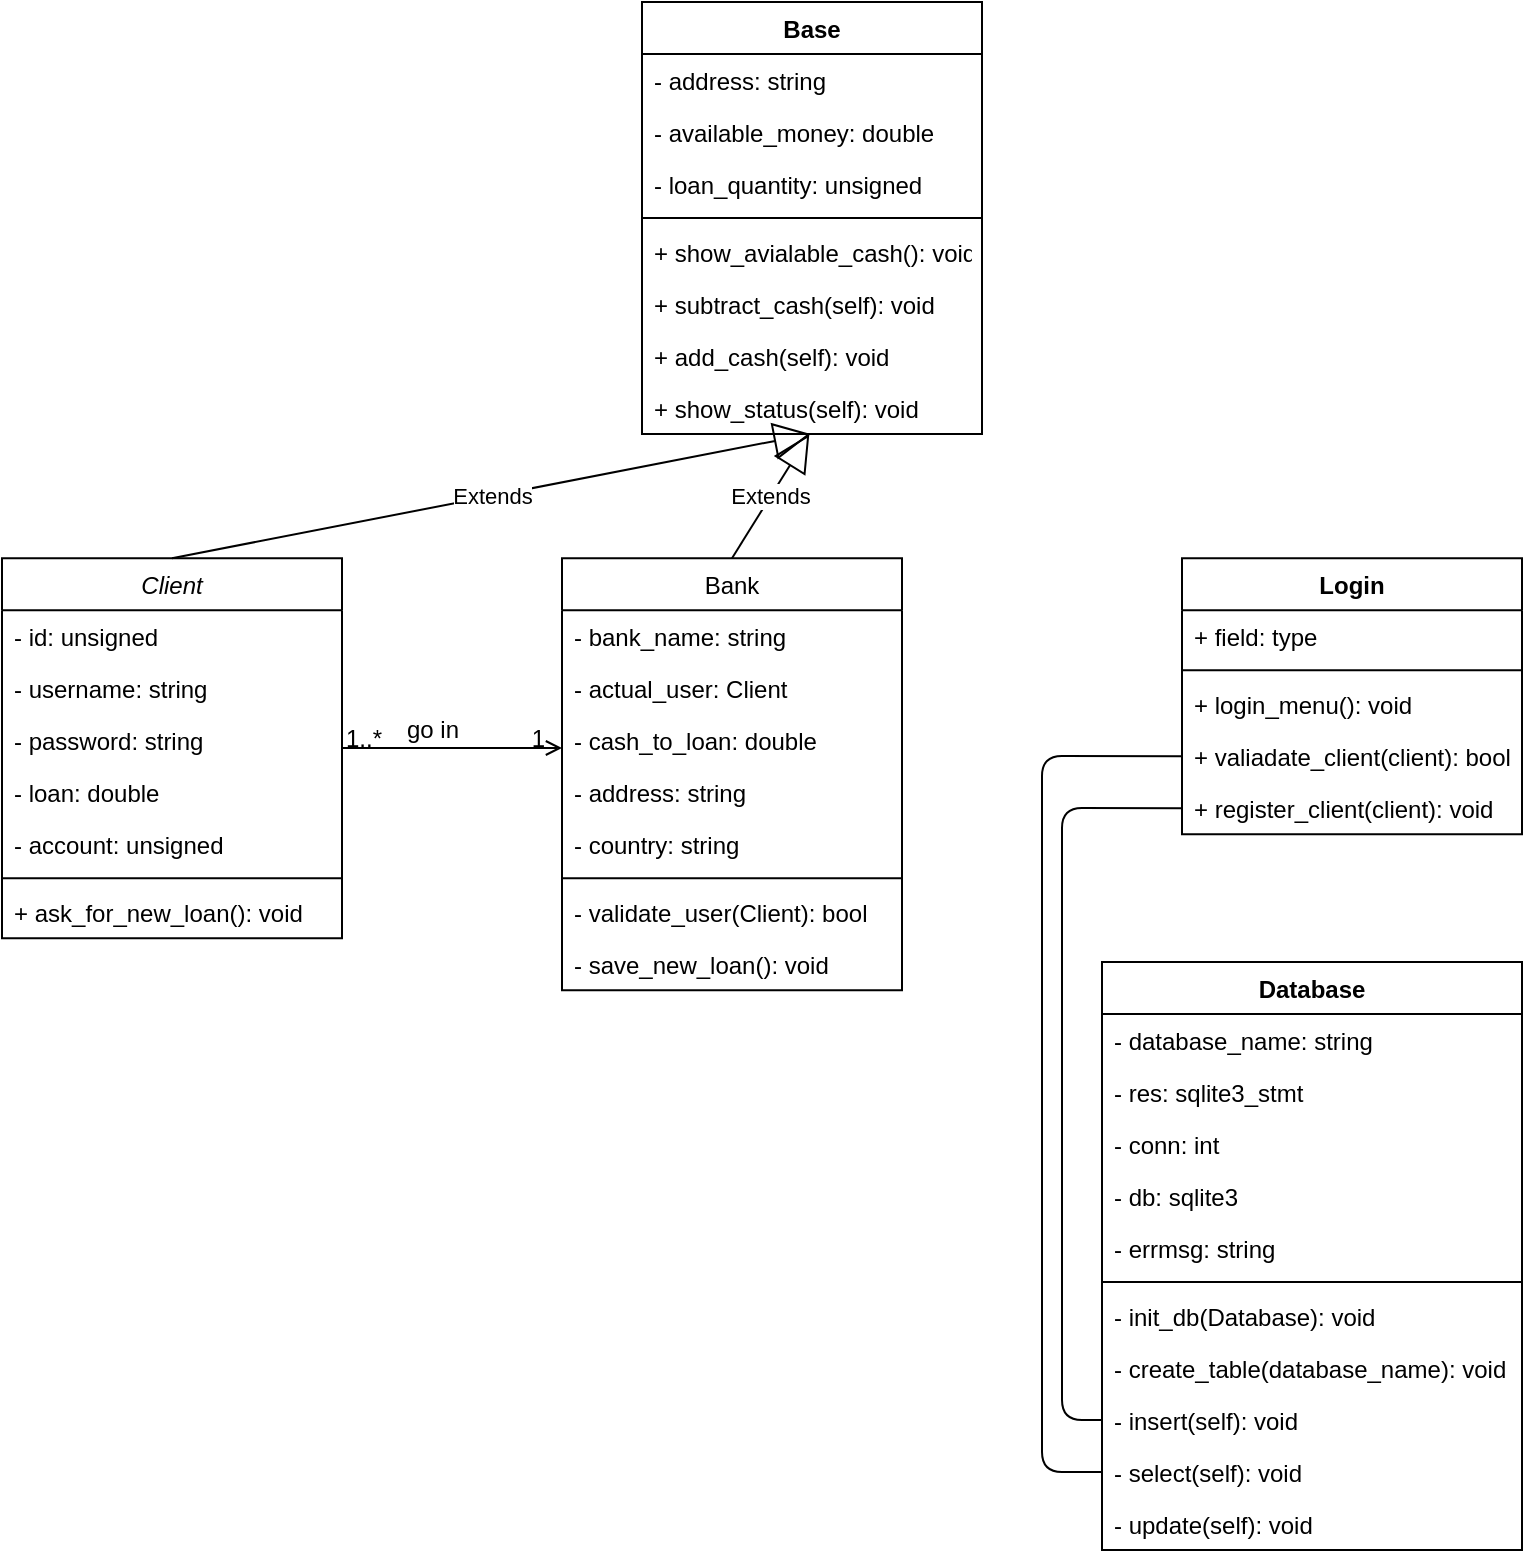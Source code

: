 <mxfile>
    <diagram id="C5RBs43oDa-KdzZeNtuy" name="UML">
        <mxGraphModel dx="798" dy="465" grid="1" gridSize="10" guides="1" tooltips="1" connect="1" arrows="1" fold="1" page="1" pageScale="1" pageWidth="827" pageHeight="1169" math="0" shadow="0">
            <root>
                <mxCell id="WIyWlLk6GJQsqaUBKTNV-0"/>
                <mxCell id="WIyWlLk6GJQsqaUBKTNV-1" parent="WIyWlLk6GJQsqaUBKTNV-0"/>
                <mxCell id="zkfFHV4jXpPFQw0GAbJ--0" value="Client" style="swimlane;fontStyle=2;align=center;verticalAlign=top;childLayout=stackLayout;horizontal=1;startSize=26;horizontalStack=0;resizeParent=1;resizeLast=0;collapsible=1;marginBottom=0;rounded=0;shadow=0;strokeWidth=1;" parent="WIyWlLk6GJQsqaUBKTNV-1" vertex="1">
                    <mxGeometry x="40" y="318.1" width="170" height="190" as="geometry">
                        <mxRectangle x="230" y="140" width="160" height="26" as="alternateBounds"/>
                    </mxGeometry>
                </mxCell>
                <mxCell id="d9v_KxIG_IaCyALXlLn7-18" value="- id: unsigned" style="text;align=left;verticalAlign=top;spacingLeft=4;spacingRight=4;overflow=hidden;rotatable=0;points=[[0,0.5],[1,0.5]];portConstraint=eastwest;" parent="zkfFHV4jXpPFQw0GAbJ--0" vertex="1">
                    <mxGeometry y="26" width="170" height="26" as="geometry"/>
                </mxCell>
                <mxCell id="zkfFHV4jXpPFQw0GAbJ--1" value="- username: string" style="text;align=left;verticalAlign=top;spacingLeft=4;spacingRight=4;overflow=hidden;rotatable=0;points=[[0,0.5],[1,0.5]];portConstraint=eastwest;" parent="zkfFHV4jXpPFQw0GAbJ--0" vertex="1">
                    <mxGeometry y="52" width="170" height="26" as="geometry"/>
                </mxCell>
                <mxCell id="zkfFHV4jXpPFQw0GAbJ--2" value="- password: string" style="text;align=left;verticalAlign=top;spacingLeft=4;spacingRight=4;overflow=hidden;rotatable=0;points=[[0,0.5],[1,0.5]];portConstraint=eastwest;rounded=0;shadow=0;html=0;" parent="zkfFHV4jXpPFQw0GAbJ--0" vertex="1">
                    <mxGeometry y="78" width="170" height="26" as="geometry"/>
                </mxCell>
                <mxCell id="d9v_KxIG_IaCyALXlLn7-2" value="- loan: double" style="text;align=left;verticalAlign=top;spacingLeft=4;spacingRight=4;overflow=hidden;rotatable=0;points=[[0,0.5],[1,0.5]];portConstraint=eastwest;rounded=0;shadow=0;html=0;" parent="zkfFHV4jXpPFQw0GAbJ--0" vertex="1">
                    <mxGeometry y="104" width="170" height="26" as="geometry"/>
                </mxCell>
                <mxCell id="zkfFHV4jXpPFQw0GAbJ--3" value="- account: unsigned" style="text;align=left;verticalAlign=top;spacingLeft=4;spacingRight=4;overflow=hidden;rotatable=0;points=[[0,0.5],[1,0.5]];portConstraint=eastwest;rounded=0;shadow=0;html=0;" parent="zkfFHV4jXpPFQw0GAbJ--0" vertex="1">
                    <mxGeometry y="130" width="170" height="26" as="geometry"/>
                </mxCell>
                <mxCell id="zkfFHV4jXpPFQw0GAbJ--4" value="" style="line;html=1;strokeWidth=1;align=left;verticalAlign=middle;spacingTop=-1;spacingLeft=3;spacingRight=3;rotatable=0;labelPosition=right;points=[];portConstraint=eastwest;" parent="zkfFHV4jXpPFQw0GAbJ--0" vertex="1">
                    <mxGeometry y="156" width="170" height="8" as="geometry"/>
                </mxCell>
                <mxCell id="d9v_KxIG_IaCyALXlLn7-6" value="+ ask_for_new_loan(): void" style="text;align=left;verticalAlign=top;spacingLeft=4;spacingRight=4;overflow=hidden;rotatable=0;points=[[0,0.5],[1,0.5]];portConstraint=eastwest;" parent="zkfFHV4jXpPFQw0GAbJ--0" vertex="1">
                    <mxGeometry y="164" width="170" height="26" as="geometry"/>
                </mxCell>
                <mxCell id="zkfFHV4jXpPFQw0GAbJ--17" value="Bank" style="swimlane;fontStyle=0;align=center;verticalAlign=top;childLayout=stackLayout;horizontal=1;startSize=26;horizontalStack=0;resizeParent=1;resizeLast=0;collapsible=1;marginBottom=0;rounded=0;shadow=0;strokeWidth=1;" parent="WIyWlLk6GJQsqaUBKTNV-1" vertex="1">
                    <mxGeometry x="320" y="318.1" width="170" height="216" as="geometry">
                        <mxRectangle x="550" y="140" width="160" height="26" as="alternateBounds"/>
                    </mxGeometry>
                </mxCell>
                <mxCell id="zkfFHV4jXpPFQw0GAbJ--18" value="- bank_name: string" style="text;align=left;verticalAlign=top;spacingLeft=4;spacingRight=4;overflow=hidden;rotatable=0;points=[[0,0.5],[1,0.5]];portConstraint=eastwest;" parent="zkfFHV4jXpPFQw0GAbJ--17" vertex="1">
                    <mxGeometry y="26" width="170" height="26" as="geometry"/>
                </mxCell>
                <mxCell id="zkfFHV4jXpPFQw0GAbJ--19" value="- actual_user: Client" style="text;align=left;verticalAlign=top;spacingLeft=4;spacingRight=4;overflow=hidden;rotatable=0;points=[[0,0.5],[1,0.5]];portConstraint=eastwest;rounded=0;shadow=0;html=0;" parent="zkfFHV4jXpPFQw0GAbJ--17" vertex="1">
                    <mxGeometry y="52" width="170" height="26" as="geometry"/>
                </mxCell>
                <mxCell id="zkfFHV4jXpPFQw0GAbJ--20" value="- cash_to_loan: double" style="text;align=left;verticalAlign=top;spacingLeft=4;spacingRight=4;overflow=hidden;rotatable=0;points=[[0,0.5],[1,0.5]];portConstraint=eastwest;rounded=0;shadow=0;html=0;" parent="zkfFHV4jXpPFQw0GAbJ--17" vertex="1">
                    <mxGeometry y="78" width="170" height="26" as="geometry"/>
                </mxCell>
                <mxCell id="zkfFHV4jXpPFQw0GAbJ--21" value="- address: string" style="text;align=left;verticalAlign=top;spacingLeft=4;spacingRight=4;overflow=hidden;rotatable=0;points=[[0,0.5],[1,0.5]];portConstraint=eastwest;rounded=0;shadow=0;html=0;" parent="zkfFHV4jXpPFQw0GAbJ--17" vertex="1">
                    <mxGeometry y="104" width="170" height="26" as="geometry"/>
                </mxCell>
                <mxCell id="zkfFHV4jXpPFQw0GAbJ--22" value="- country: string" style="text;align=left;verticalAlign=top;spacingLeft=4;spacingRight=4;overflow=hidden;rotatable=0;points=[[0,0.5],[1,0.5]];portConstraint=eastwest;rounded=0;shadow=0;html=0;" parent="zkfFHV4jXpPFQw0GAbJ--17" vertex="1">
                    <mxGeometry y="130" width="170" height="26" as="geometry"/>
                </mxCell>
                <mxCell id="zkfFHV4jXpPFQw0GAbJ--23" value="" style="line;html=1;strokeWidth=1;align=left;verticalAlign=middle;spacingTop=-1;spacingLeft=3;spacingRight=3;rotatable=0;labelPosition=right;points=[];portConstraint=eastwest;" parent="zkfFHV4jXpPFQw0GAbJ--17" vertex="1">
                    <mxGeometry y="156" width="170" height="8" as="geometry"/>
                </mxCell>
                <mxCell id="zkfFHV4jXpPFQw0GAbJ--24" value="- validate_user(Client): bool" style="text;align=left;verticalAlign=top;spacingLeft=4;spacingRight=4;overflow=hidden;rotatable=0;points=[[0,0.5],[1,0.5]];portConstraint=eastwest;" parent="zkfFHV4jXpPFQw0GAbJ--17" vertex="1">
                    <mxGeometry y="164" width="170" height="26" as="geometry"/>
                </mxCell>
                <mxCell id="d9v_KxIG_IaCyALXlLn7-3" value="- save_new_loan(): void" style="text;align=left;verticalAlign=top;spacingLeft=4;spacingRight=4;overflow=hidden;rotatable=0;points=[[0,0.5],[1,0.5]];portConstraint=eastwest;" parent="zkfFHV4jXpPFQw0GAbJ--17" vertex="1">
                    <mxGeometry y="190" width="170" height="26" as="geometry"/>
                </mxCell>
                <mxCell id="zkfFHV4jXpPFQw0GAbJ--26" value="" style="endArrow=open;shadow=0;strokeWidth=1;rounded=0;endFill=1;edgeStyle=elbowEdgeStyle;elbow=vertical;" parent="WIyWlLk6GJQsqaUBKTNV-1" source="zkfFHV4jXpPFQw0GAbJ--0" target="zkfFHV4jXpPFQw0GAbJ--17" edge="1">
                    <mxGeometry x="0.5" y="41" relative="1" as="geometry">
                        <mxPoint x="370" y="390.1" as="sourcePoint"/>
                        <mxPoint x="530" y="390.1" as="targetPoint"/>
                        <mxPoint x="-40" y="32" as="offset"/>
                    </mxGeometry>
                </mxCell>
                <mxCell id="zkfFHV4jXpPFQw0GAbJ--27" value="1..*" style="resizable=0;align=left;verticalAlign=bottom;labelBackgroundColor=none;fontSize=12;" parent="zkfFHV4jXpPFQw0GAbJ--26" connectable="0" vertex="1">
                    <mxGeometry x="-1" relative="1" as="geometry">
                        <mxPoint y="4" as="offset"/>
                    </mxGeometry>
                </mxCell>
                <mxCell id="zkfFHV4jXpPFQw0GAbJ--28" value="1" style="resizable=0;align=right;verticalAlign=bottom;labelBackgroundColor=none;fontSize=12;" parent="zkfFHV4jXpPFQw0GAbJ--26" connectable="0" vertex="1">
                    <mxGeometry x="1" relative="1" as="geometry">
                        <mxPoint x="-7" y="4" as="offset"/>
                    </mxGeometry>
                </mxCell>
                <mxCell id="zkfFHV4jXpPFQw0GAbJ--29" value="go in" style="text;html=1;resizable=0;points=[];;align=center;verticalAlign=middle;labelBackgroundColor=none;rounded=0;shadow=0;strokeWidth=1;fontSize=12;" parent="zkfFHV4jXpPFQw0GAbJ--26" vertex="1" connectable="0">
                    <mxGeometry x="0.5" y="49" relative="1" as="geometry">
                        <mxPoint x="-38" y="40" as="offset"/>
                    </mxGeometry>
                </mxCell>
                <mxCell id="d9v_KxIG_IaCyALXlLn7-7" value="Base" style="swimlane;fontStyle=1;align=center;verticalAlign=top;childLayout=stackLayout;horizontal=1;startSize=26;horizontalStack=0;resizeParent=1;resizeParentMax=0;resizeLast=0;collapsible=1;marginBottom=0;" parent="WIyWlLk6GJQsqaUBKTNV-1" vertex="1">
                    <mxGeometry x="360" y="40" width="170" height="216" as="geometry"/>
                </mxCell>
                <mxCell id="d9v_KxIG_IaCyALXlLn7-8" value="- address: string" style="text;strokeColor=none;fillColor=none;align=left;verticalAlign=top;spacingLeft=4;spacingRight=4;overflow=hidden;rotatable=0;points=[[0,0.5],[1,0.5]];portConstraint=eastwest;" parent="d9v_KxIG_IaCyALXlLn7-7" vertex="1">
                    <mxGeometry y="26" width="170" height="26" as="geometry"/>
                </mxCell>
                <mxCell id="d9v_KxIG_IaCyALXlLn7-11" value="- available_money: double" style="text;strokeColor=none;fillColor=none;align=left;verticalAlign=top;spacingLeft=4;spacingRight=4;overflow=hidden;rotatable=0;points=[[0,0.5],[1,0.5]];portConstraint=eastwest;" parent="d9v_KxIG_IaCyALXlLn7-7" vertex="1">
                    <mxGeometry y="52" width="170" height="26" as="geometry"/>
                </mxCell>
                <mxCell id="0" value="- loan_quantity: unsigned" style="text;strokeColor=none;fillColor=none;align=left;verticalAlign=top;spacingLeft=4;spacingRight=4;overflow=hidden;rotatable=0;points=[[0,0.5],[1,0.5]];portConstraint=eastwest;" parent="d9v_KxIG_IaCyALXlLn7-7" vertex="1">
                    <mxGeometry y="78" width="170" height="26" as="geometry"/>
                </mxCell>
                <mxCell id="d9v_KxIG_IaCyALXlLn7-9" value="" style="line;strokeWidth=1;fillColor=none;align=left;verticalAlign=middle;spacingTop=-1;spacingLeft=3;spacingRight=3;rotatable=0;labelPosition=right;points=[];portConstraint=eastwest;" parent="d9v_KxIG_IaCyALXlLn7-7" vertex="1">
                    <mxGeometry y="104" width="170" height="8" as="geometry"/>
                </mxCell>
                <mxCell id="d9v_KxIG_IaCyALXlLn7-10" value="+ show_avialable_cash(): void" style="text;strokeColor=none;fillColor=none;align=left;verticalAlign=top;spacingLeft=4;spacingRight=4;overflow=hidden;rotatable=0;points=[[0,0.5],[1,0.5]];portConstraint=eastwest;" parent="d9v_KxIG_IaCyALXlLn7-7" vertex="1">
                    <mxGeometry y="112" width="170" height="26" as="geometry"/>
                </mxCell>
                <mxCell id="1" value="+ subtract_cash(self): void" style="text;strokeColor=none;fillColor=none;align=left;verticalAlign=top;spacingLeft=4;spacingRight=4;overflow=hidden;rotatable=0;points=[[0,0.5],[1,0.5]];portConstraint=eastwest;" parent="d9v_KxIG_IaCyALXlLn7-7" vertex="1">
                    <mxGeometry y="138" width="170" height="26" as="geometry"/>
                </mxCell>
                <mxCell id="2" value="+ add_cash(self): void" style="text;strokeColor=none;fillColor=none;align=left;verticalAlign=top;spacingLeft=4;spacingRight=4;overflow=hidden;rotatable=0;points=[[0,0.5],[1,0.5]];portConstraint=eastwest;" parent="d9v_KxIG_IaCyALXlLn7-7" vertex="1">
                    <mxGeometry y="164" width="170" height="26" as="geometry"/>
                </mxCell>
                <mxCell id="3" value="+ show_status(self): void" style="text;strokeColor=none;fillColor=none;align=left;verticalAlign=top;spacingLeft=4;spacingRight=4;overflow=hidden;rotatable=0;points=[[0,0.5],[1,0.5]];portConstraint=eastwest;" parent="d9v_KxIG_IaCyALXlLn7-7" vertex="1">
                    <mxGeometry y="190" width="170" height="26" as="geometry"/>
                </mxCell>
                <mxCell id="d9v_KxIG_IaCyALXlLn7-14" value="Extends" style="endArrow=block;endSize=16;endFill=0;html=1;entryX=0.502;entryY=0.996;entryDx=0;entryDy=0;entryPerimeter=0;exitX=0.5;exitY=0;exitDx=0;exitDy=0;" parent="WIyWlLk6GJQsqaUBKTNV-1" source="zkfFHV4jXpPFQw0GAbJ--0" edge="1">
                    <mxGeometry width="160" relative="1" as="geometry">
                        <mxPoint x="439" y="308.1" as="sourcePoint"/>
                        <mxPoint x="444.34" y="255.996" as="targetPoint"/>
                    </mxGeometry>
                </mxCell>
                <mxCell id="d9v_KxIG_IaCyALXlLn7-17" value="Extends" style="endArrow=block;endSize=16;endFill=0;html=1;entryX=0.498;entryY=1.002;entryDx=0;entryDy=0;entryPerimeter=0;exitX=0.5;exitY=0;exitDx=0;exitDy=0;" parent="WIyWlLk6GJQsqaUBKTNV-1" source="zkfFHV4jXpPFQw0GAbJ--17" edge="1">
                    <mxGeometry width="160" relative="1" as="geometry">
                        <mxPoint x="300" y="328.1" as="sourcePoint"/>
                        <mxPoint x="443.66" y="256.152" as="targetPoint"/>
                    </mxGeometry>
                </mxCell>
                <mxCell id="4" value="Login" style="swimlane;fontStyle=1;align=center;verticalAlign=top;childLayout=stackLayout;horizontal=1;startSize=26;horizontalStack=0;resizeParent=1;resizeParentMax=0;resizeLast=0;collapsible=1;marginBottom=0;" parent="WIyWlLk6GJQsqaUBKTNV-1" vertex="1">
                    <mxGeometry x="630" y="318.1" width="170" height="138" as="geometry"/>
                </mxCell>
                <mxCell id="5" value="+ field: type" style="text;strokeColor=none;fillColor=none;align=left;verticalAlign=top;spacingLeft=4;spacingRight=4;overflow=hidden;rotatable=0;points=[[0,0.5],[1,0.5]];portConstraint=eastwest;" parent="4" vertex="1">
                    <mxGeometry y="26" width="170" height="26" as="geometry"/>
                </mxCell>
                <mxCell id="6" value="" style="line;strokeWidth=1;fillColor=none;align=left;verticalAlign=middle;spacingTop=-1;spacingLeft=3;spacingRight=3;rotatable=0;labelPosition=right;points=[];portConstraint=eastwest;" parent="4" vertex="1">
                    <mxGeometry y="52" width="170" height="8" as="geometry"/>
                </mxCell>
                <mxCell id="13" value="+ login_menu(): void" style="text;strokeColor=none;fillColor=none;align=left;verticalAlign=top;spacingLeft=4;spacingRight=4;overflow=hidden;rotatable=0;points=[[0,0.5],[1,0.5]];portConstraint=eastwest;" parent="4" vertex="1">
                    <mxGeometry y="60" width="170" height="26" as="geometry"/>
                </mxCell>
                <mxCell id="7" value="+ valiadate_client(client): bool" style="text;strokeColor=none;fillColor=none;align=left;verticalAlign=top;spacingLeft=4;spacingRight=4;overflow=hidden;rotatable=0;points=[[0,0.5],[1,0.5]];portConstraint=eastwest;" parent="4" vertex="1">
                    <mxGeometry y="86" width="170" height="26" as="geometry"/>
                </mxCell>
                <mxCell id="12" value="+ register_client(client): void" style="text;strokeColor=none;fillColor=none;align=left;verticalAlign=top;spacingLeft=4;spacingRight=4;overflow=hidden;rotatable=0;points=[[0,0.5],[1,0.5]];portConstraint=eastwest;" parent="4" vertex="1">
                    <mxGeometry y="112" width="170" height="26" as="geometry"/>
                </mxCell>
                <mxCell id="8" value="Database" style="swimlane;fontStyle=1;align=center;verticalAlign=top;childLayout=stackLayout;horizontal=1;startSize=26;horizontalStack=0;resizeParent=1;resizeParentMax=0;resizeLast=0;collapsible=1;marginBottom=0;" parent="WIyWlLk6GJQsqaUBKTNV-1" vertex="1">
                    <mxGeometry x="590" y="520" width="210" height="294" as="geometry"/>
                </mxCell>
                <mxCell id="9" value="- database_name: string" style="text;strokeColor=none;fillColor=none;align=left;verticalAlign=top;spacingLeft=4;spacingRight=4;overflow=hidden;rotatable=0;points=[[0,0.5],[1,0.5]];portConstraint=eastwest;" parent="8" vertex="1">
                    <mxGeometry y="26" width="210" height="26" as="geometry"/>
                </mxCell>
                <mxCell id="15" value="- res: sqlite3_stmt" style="text;strokeColor=none;fillColor=none;align=left;verticalAlign=top;spacingLeft=4;spacingRight=4;overflow=hidden;rotatable=0;points=[[0,0.5],[1,0.5]];portConstraint=eastwest;" parent="8" vertex="1">
                    <mxGeometry y="52" width="210" height="26" as="geometry"/>
                </mxCell>
                <mxCell id="16" value="- conn: int" style="text;strokeColor=none;fillColor=none;align=left;verticalAlign=top;spacingLeft=4;spacingRight=4;overflow=hidden;rotatable=0;points=[[0,0.5],[1,0.5]];portConstraint=eastwest;" parent="8" vertex="1">
                    <mxGeometry y="78" width="210" height="26" as="geometry"/>
                </mxCell>
                <mxCell id="17" value="- db: sqlite3" style="text;strokeColor=none;fillColor=none;align=left;verticalAlign=top;spacingLeft=4;spacingRight=4;overflow=hidden;rotatable=0;points=[[0,0.5],[1,0.5]];portConstraint=eastwest;" parent="8" vertex="1">
                    <mxGeometry y="104" width="210" height="26" as="geometry"/>
                </mxCell>
                <mxCell id="18" value="- errmsg: string" style="text;strokeColor=none;fillColor=none;align=left;verticalAlign=top;spacingLeft=4;spacingRight=4;overflow=hidden;rotatable=0;points=[[0,0.5],[1,0.5]];portConstraint=eastwest;" parent="8" vertex="1">
                    <mxGeometry y="130" width="210" height="26" as="geometry"/>
                </mxCell>
                <mxCell id="10" value="" style="line;strokeWidth=1;fillColor=none;align=left;verticalAlign=middle;spacingTop=-1;spacingLeft=3;spacingRight=3;rotatable=0;labelPosition=right;points=[];portConstraint=eastwest;" parent="8" vertex="1">
                    <mxGeometry y="156" width="210" height="8" as="geometry"/>
                </mxCell>
                <mxCell id="11" value="- init_db(Database): void" style="text;strokeColor=none;fillColor=none;align=left;verticalAlign=top;spacingLeft=4;spacingRight=4;overflow=hidden;rotatable=0;points=[[0,0.5],[1,0.5]];portConstraint=eastwest;" parent="8" vertex="1">
                    <mxGeometry y="164" width="210" height="26" as="geometry"/>
                </mxCell>
                <mxCell id="23" value="- create_table(database_name): void" style="text;strokeColor=none;fillColor=none;align=left;verticalAlign=top;spacingLeft=4;spacingRight=4;overflow=hidden;rotatable=0;points=[[0,0.5],[1,0.5]];portConstraint=eastwest;" parent="8" vertex="1">
                    <mxGeometry y="190" width="210" height="26" as="geometry"/>
                </mxCell>
                <mxCell id="19" value="- insert(self): void" style="text;strokeColor=none;fillColor=none;align=left;verticalAlign=top;spacingLeft=4;spacingRight=4;overflow=hidden;rotatable=0;points=[[0,0.5],[1,0.5]];portConstraint=eastwest;" parent="8" vertex="1">
                    <mxGeometry y="216" width="210" height="26" as="geometry"/>
                </mxCell>
                <mxCell id="20" value="- select(self): void" style="text;strokeColor=none;fillColor=none;align=left;verticalAlign=top;spacingLeft=4;spacingRight=4;overflow=hidden;rotatable=0;points=[[0,0.5],[1,0.5]];portConstraint=eastwest;" parent="8" vertex="1">
                    <mxGeometry y="242" width="210" height="26" as="geometry"/>
                </mxCell>
                <mxCell id="21" value="- update(self): void" style="text;strokeColor=none;fillColor=none;align=left;verticalAlign=top;spacingLeft=4;spacingRight=4;overflow=hidden;rotatable=0;points=[[0,0.5],[1,0.5]];portConstraint=eastwest;" parent="8" vertex="1">
                    <mxGeometry y="268" width="210" height="26" as="geometry"/>
                </mxCell>
                <mxCell id="22" value="" style="endArrow=none;html=1;entryX=0;entryY=0.5;entryDx=0;entryDy=0;exitX=0;exitY=0.5;exitDx=0;exitDy=0;" parent="WIyWlLk6GJQsqaUBKTNV-1" source="20" target="7" edge="1">
                    <mxGeometry width="50" height="50" relative="1" as="geometry">
                        <mxPoint x="390" y="600" as="sourcePoint"/>
                        <mxPoint x="440" y="550" as="targetPoint"/>
                        <Array as="points">
                            <mxPoint x="560" y="775"/>
                            <mxPoint x="560" y="417"/>
                        </Array>
                    </mxGeometry>
                </mxCell>
                <mxCell id="24" value="" style="endArrow=none;html=1;exitX=0;exitY=0.5;exitDx=0;exitDy=0;entryX=0;entryY=0.5;entryDx=0;entryDy=0;" edge="1" parent="WIyWlLk6GJQsqaUBKTNV-1" source="19" target="12">
                    <mxGeometry width="50" height="50" relative="1" as="geometry">
                        <mxPoint x="600" y="785" as="sourcePoint"/>
                        <mxPoint x="640" y="427.1" as="targetPoint"/>
                        <Array as="points">
                            <mxPoint x="570" y="749"/>
                            <mxPoint x="570" y="443"/>
                        </Array>
                    </mxGeometry>
                </mxCell>
            </root>
        </mxGraphModel>
    </diagram>
    <diagram id="Yv4DUbc0BsLuwM5A2ZuV" name="GUI">
        <mxGraphModel dx="1054" dy="465" grid="1" gridSize="10" guides="1" tooltips="1" connect="1" arrows="1" fold="1" page="1" pageScale="1" pageWidth="850" pageHeight="1100" math="0" shadow="0">
            <root>
                <mxCell id="b-PSgQge5PIT5qciGYAW-0"/>
                <mxCell id="b-PSgQge5PIT5qciGYAW-1" parent="b-PSgQge5PIT5qciGYAW-0"/>
                <mxCell id="b-PSgQge5PIT5qciGYAW-2" value="" style="whiteSpace=wrap;html=1;aspect=fixed;" vertex="1" parent="b-PSgQge5PIT5qciGYAW-1">
                    <mxGeometry x="255" width="340" height="340" as="geometry"/>
                </mxCell>
                <mxCell id="b-PSgQge5PIT5qciGYAW-3" value="&lt;font style=&quot;font-size: 14px&quot;&gt;&lt;b&gt;Menu&lt;/b&gt;&lt;/font&gt;" style="text;html=1;strokeColor=none;fillColor=none;align=center;verticalAlign=middle;whiteSpace=wrap;rounded=0;" vertex="1" parent="b-PSgQge5PIT5qciGYAW-1">
                    <mxGeometry x="405" width="40" height="20" as="geometry"/>
                </mxCell>
                <mxCell id="b-PSgQge5PIT5qciGYAW-4" value="Text" style="text;html=1;strokeColor=none;fillColor=none;align=center;verticalAlign=middle;whiteSpace=wrap;rounded=0;" vertex="1" parent="b-PSgQge5PIT5qciGYAW-1">
                    <mxGeometry x="405" y="40" width="40" height="20" as="geometry"/>
                </mxCell>
                <mxCell id="b-PSgQge5PIT5qciGYAW-5" value="Text" style="text;html=1;strokeColor=none;fillColor=none;align=center;verticalAlign=middle;whiteSpace=wrap;rounded=0;" vertex="1" parent="b-PSgQge5PIT5qciGYAW-1">
                    <mxGeometry x="405" y="80" width="40" height="20" as="geometry"/>
                </mxCell>
                <mxCell id="b-PSgQge5PIT5qciGYAW-6" value="Text" style="text;html=1;strokeColor=none;fillColor=none;align=center;verticalAlign=middle;whiteSpace=wrap;rounded=0;" vertex="1" parent="b-PSgQge5PIT5qciGYAW-1">
                    <mxGeometry x="405" y="120" width="40" height="20" as="geometry"/>
                </mxCell>
                <mxCell id="b-PSgQge5PIT5qciGYAW-8" value="Text" style="text;html=1;strokeColor=none;fillColor=none;align=center;verticalAlign=middle;whiteSpace=wrap;rounded=0;" vertex="1" parent="b-PSgQge5PIT5qciGYAW-1">
                    <mxGeometry x="405" y="160" width="40" height="20" as="geometry"/>
                </mxCell>
                <mxCell id="b-PSgQge5PIT5qciGYAW-9" value="Text" style="text;html=1;strokeColor=none;fillColor=none;align=center;verticalAlign=middle;whiteSpace=wrap;rounded=0;" vertex="1" parent="b-PSgQge5PIT5qciGYAW-1">
                    <mxGeometry x="405" y="200" width="40" height="20" as="geometry"/>
                </mxCell>
                <mxCell id="b-PSgQge5PIT5qciGYAW-10" value="Text" style="text;html=1;strokeColor=none;fillColor=none;align=center;verticalAlign=middle;whiteSpace=wrap;rounded=0;" vertex="1" parent="b-PSgQge5PIT5qciGYAW-1">
                    <mxGeometry x="405" y="240" width="40" height="20" as="geometry"/>
                </mxCell>
            </root>
        </mxGraphModel>
    </diagram>
</mxfile>